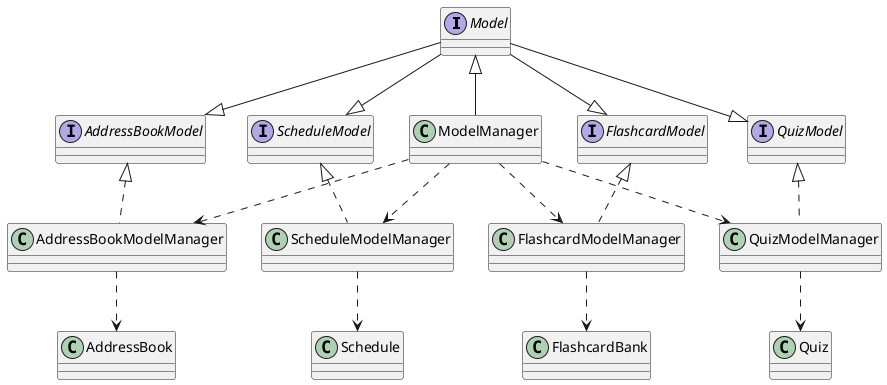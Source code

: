 @startuml

interface Model
interface AddressBookModel
class AddressBookModelManager
interface ScheduleModel
class ScheduleModelManager
interface FlashcardModel
class FlashcardModelManager
interface QuizModel
class QuizModelManager


class AddressBook
class Schedule
class FlashcardBank
class Quiz

Model --|> AddressBookModel
Model --|> ScheduleModel
Model --|> FlashcardModel
Model --|> QuizModel

AddressBookModel <|.. AddressBookModelManager
ScheduleModel <|.. ScheduleModelManager
FlashcardModel <|.. FlashcardModelManager
QuizModel <|.. QuizModelManager

AddressBookModelManager ..> AddressBook
ScheduleModelManager ..> Schedule
FlashcardModelManager ..> FlashcardBank
QuizModelManager ..> Quiz

ModelManager ..> AddressBookModelManager
ModelManager ..> ScheduleModelManager
ModelManager ..> FlashcardModelManager
ModelManager ..> QuizModelManager
Model <|-- ModelManager






@enduml
